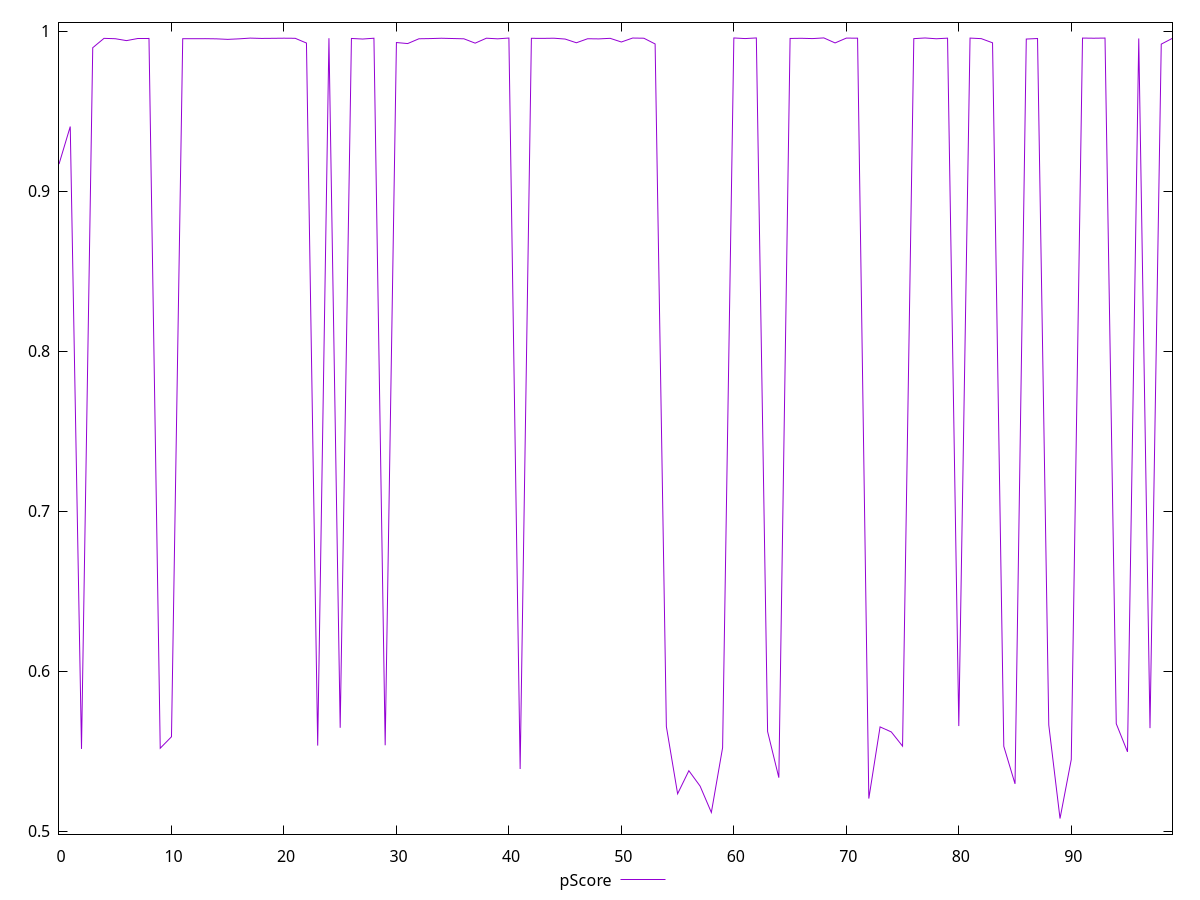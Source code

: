 reset

$pScore <<EOF
0 0.9168452832858904
1 0.9403248821978607
2 0.5513692182401464
3 0.9895965195250865
4 0.9954384505661922
5 0.9952223240365361
6 0.9940276120511007
7 0.99534390139227
8 0.9953698754718618
9 0.5517966551527217
10 0.5589742036636309
11 0.9952282197372659
12 0.9952148363202213
13 0.9952464642933012
14 0.9951352099794248
15 0.9948093266303935
16 0.9951382878212682
17 0.9955971612443845
18 0.9953991504954458
19 0.995465248153696
20 0.9955440701772864
21 0.9954767780963111
22 0.9925134012875362
23 0.5534514041247629
24 0.9955393661242771
25 0.5645572994083874
26 0.9953712339806595
27 0.9950193697072329
28 0.9955218445709477
29 0.5536565922469067
30 0.9928310218481768
31 0.9921839688277948
32 0.9951760460488493
33 0.995300084654262
34 0.9955098850443067
35 0.9953331260010092
36 0.9951617932480267
37 0.9924469046327791
38 0.9955382417177542
39 0.9951452807323034
40 0.9956368066804467
41 0.5388340062509688
42 0.9954665432825851
43 0.9954217706088242
44 0.9955267522640616
45 0.995004738615128
46 0.9926849605893677
47 0.9952010706615415
48 0.9951042673417456
49 0.9954578835115578
50 0.9931640351718929
51 0.9956357125618687
52 0.9955239207654689
53 0.9919402115695313
54 0.5653701594702699
55 0.5233253667830179
56 0.5377483499819993
57 0.5281168548527373
58 0.5116602077393556
59 0.5521375535207201
60 0.9956876738462503
61 0.9953073867294328
62 0.9956990699101476
63 0.5622375465999817
64 0.5334047970814696
65 0.9953796873548133
66 0.9954797669944273
67 0.9952972723763669
68 0.9957196874129883
69 0.9925853286318459
70 0.9956007054849085
71 0.9955527248597329
72 0.5203379835943827
73 0.5651270456719217
74 0.5619721299503206
75 0.5531041527997036
76 0.9952638756870612
77 0.9956783545559578
78 0.9951857695140089
79 0.9955631704975701
80 0.5656364191018568
81 0.9956087874062641
82 0.9952602162205054
83 0.9926658644139774
84 0.5530042421025991
85 0.5295287050405952
86 0.9950078352892188
87 0.9953447031658729
88 0.566311130702106
89 0.5078696160905045
90 0.5447364646841045
91 0.9956218456345358
92 0.9955248598688147
93 0.9956310136035437
94 0.5671093855285863
95 0.5495341689763161
96 0.995351551384859
97 0.5643760182492834
98 0.9918282555042106
99 0.9954972262772495
EOF

set key outside below
set xrange [0:99]
set yrange [0.4981126146640548:1.005476688839438]
set trange [0.4981126146640548:1.005476688839438]
set terminal svg size 640, 500 enhanced background rgb 'white'
set output "report_00017_2021-02-10T15-08-03.406Z/first-cpu-idle/samples/pages+cached+noadtech+nomedia/pScore/values.svg"

plot $pScore title "pScore" with line

reset
